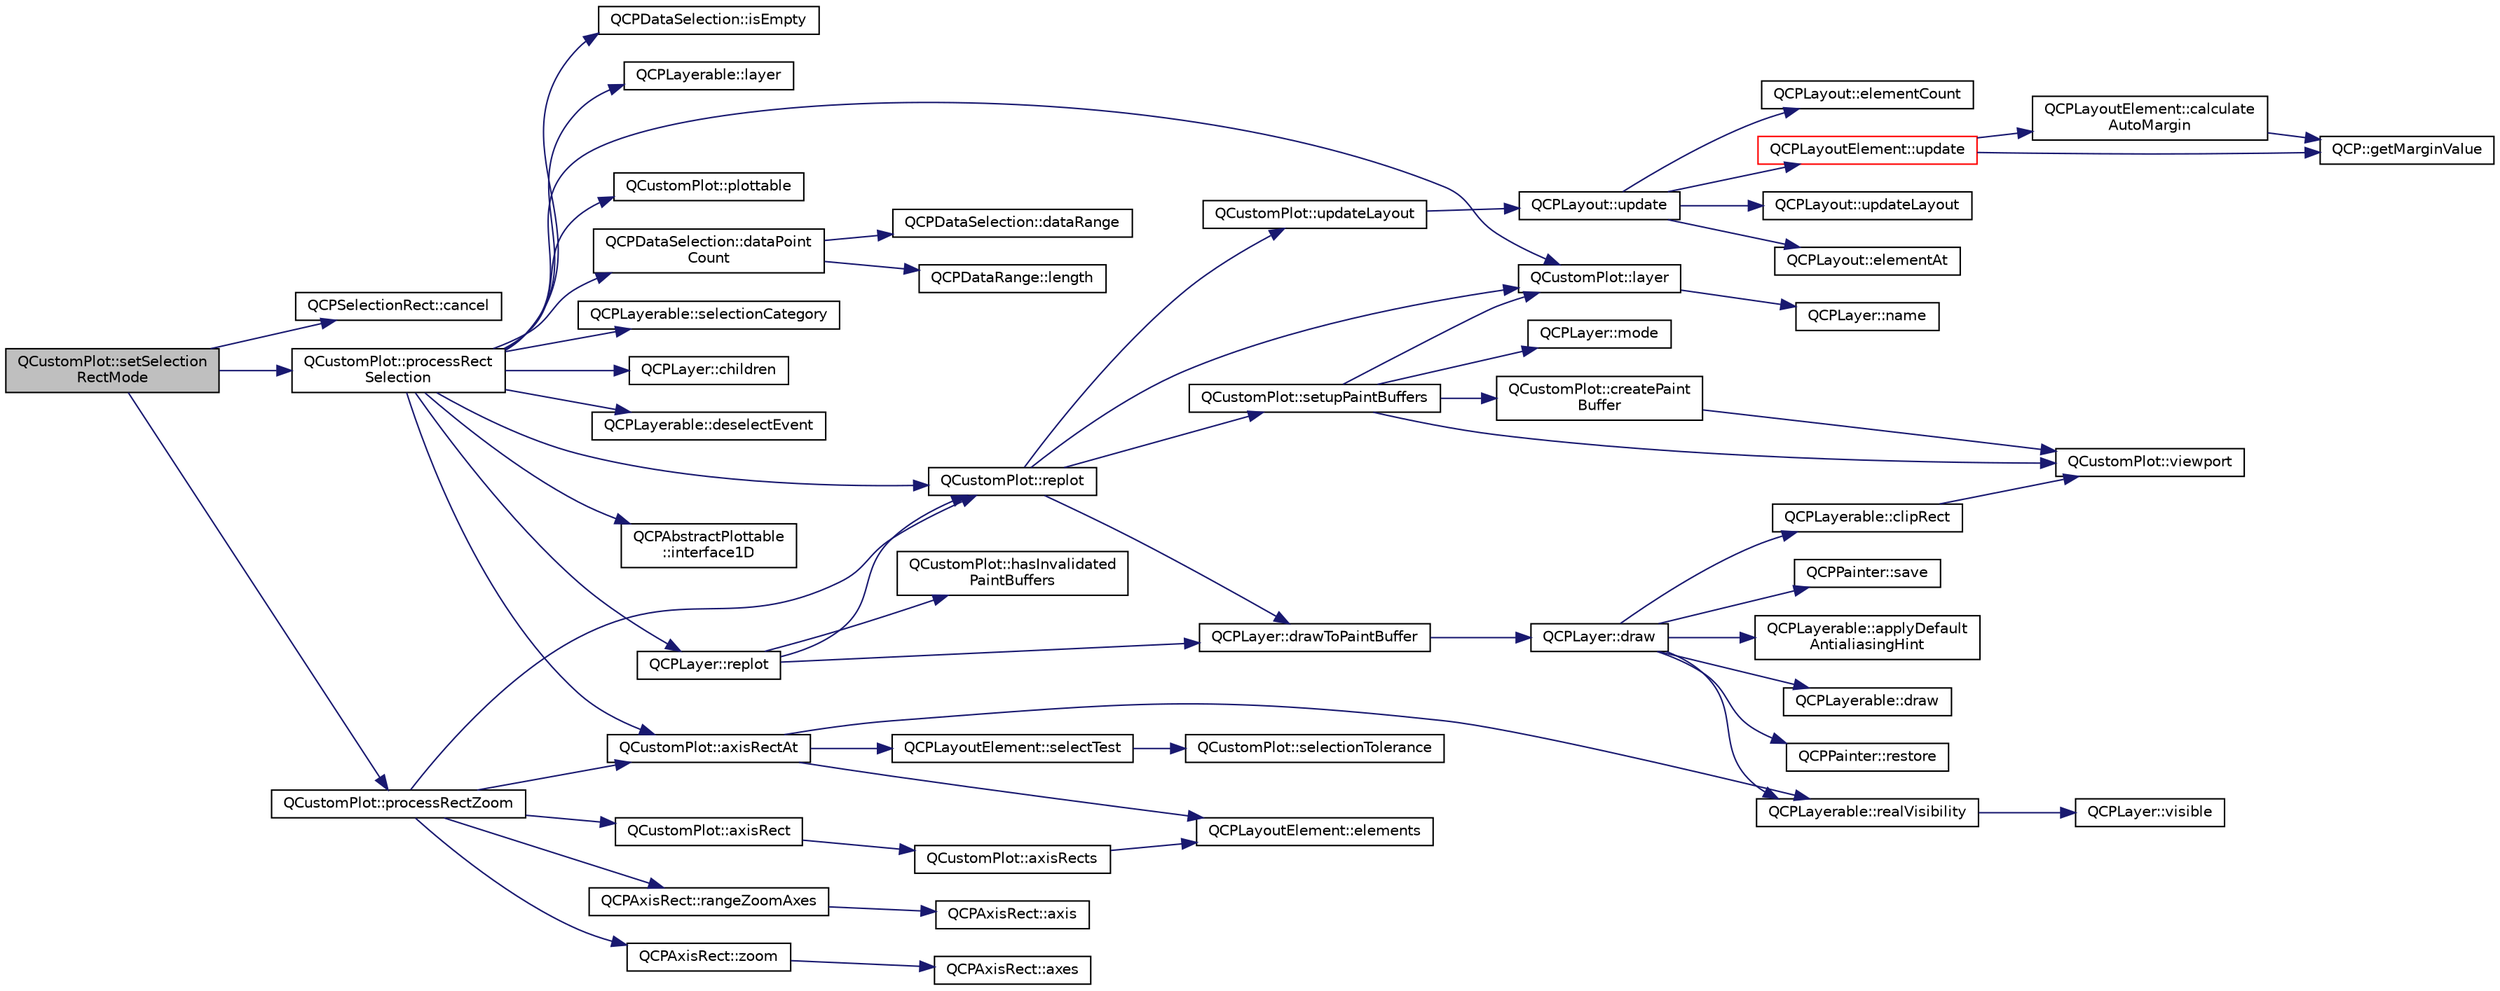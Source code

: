 digraph "QCustomPlot::setSelectionRectMode"
{
 // LATEX_PDF_SIZE
  edge [fontname="Helvetica",fontsize="10",labelfontname="Helvetica",labelfontsize="10"];
  node [fontname="Helvetica",fontsize="10",shape=record];
  rankdir="LR";
  Node1 [label="QCustomPlot::setSelection\lRectMode",height=0.2,width=0.4,color="black", fillcolor="grey75", style="filled", fontcolor="black",tooltip=" "];
  Node1 -> Node2 [color="midnightblue",fontsize="10",style="solid",fontname="Helvetica"];
  Node2 [label="QCPSelectionRect::cancel",height=0.2,width=0.4,color="black", fillcolor="white", style="filled",URL="$classQCPSelectionRect.html#af67bc58f4f5ce9a4dc420b9c42de235a",tooltip=" "];
  Node1 -> Node3 [color="midnightblue",fontsize="10",style="solid",fontname="Helvetica"];
  Node3 [label="QCustomPlot::processRect\lSelection",height=0.2,width=0.4,color="black", fillcolor="white", style="filled",URL="$classQCustomPlot.html#ac10849411e1d0e858ea7f29c8ade364c",tooltip=" "];
  Node3 -> Node4 [color="midnightblue",fontsize="10",style="solid",fontname="Helvetica"];
  Node4 [label="QCustomPlot::axisRectAt",height=0.2,width=0.4,color="black", fillcolor="white", style="filled",URL="$classQCustomPlot.html#a4a08842fc3e9ba6bed83aa410c5c5ba5",tooltip=" "];
  Node4 -> Node5 [color="midnightblue",fontsize="10",style="solid",fontname="Helvetica"];
  Node5 [label="QCPLayoutElement::elements",height=0.2,width=0.4,color="black", fillcolor="white", style="filled",URL="$classQCPLayoutElement.html#a76dec8cb31e498994a944d7647a43309",tooltip=" "];
  Node4 -> Node6 [color="midnightblue",fontsize="10",style="solid",fontname="Helvetica"];
  Node6 [label="QCPLayerable::realVisibility",height=0.2,width=0.4,color="black", fillcolor="white", style="filled",URL="$classQCPLayerable.html#ab054e88f15d485defcb95e7376f119e7",tooltip=" "];
  Node6 -> Node7 [color="midnightblue",fontsize="10",style="solid",fontname="Helvetica"];
  Node7 [label="QCPLayer::visible",height=0.2,width=0.4,color="black", fillcolor="white", style="filled",URL="$classQCPLayer.html#ad1cc2d6b32d2abb33c7f449b964e068c",tooltip=" "];
  Node4 -> Node8 [color="midnightblue",fontsize="10",style="solid",fontname="Helvetica"];
  Node8 [label="QCPLayoutElement::selectTest",height=0.2,width=0.4,color="black", fillcolor="white", style="filled",URL="$classQCPLayoutElement.html#a62d60f1b0ee9bb23e38811d71586d79c",tooltip=" "];
  Node8 -> Node9 [color="midnightblue",fontsize="10",style="solid",fontname="Helvetica"];
  Node9 [label="QCustomPlot::selectionTolerance",height=0.2,width=0.4,color="black", fillcolor="white", style="filled",URL="$classQCustomPlot.html#a5441d11013afeaf4b8f2ea06e8624a25",tooltip=" "];
  Node3 -> Node10 [color="midnightblue",fontsize="10",style="solid",fontname="Helvetica"];
  Node10 [label="QCPLayer::children",height=0.2,width=0.4,color="black", fillcolor="white", style="filled",URL="$classQCPLayer.html#a183b90941fc78f0b136edd77c5fb6966",tooltip=" "];
  Node3 -> Node11 [color="midnightblue",fontsize="10",style="solid",fontname="Helvetica"];
  Node11 [label="QCPDataSelection::dataPoint\lCount",height=0.2,width=0.4,color="black", fillcolor="white", style="filled",URL="$classQCPDataSelection.html#ac9e74dd294778aa799216c3435c9c4f0",tooltip=" "];
  Node11 -> Node12 [color="midnightblue",fontsize="10",style="solid",fontname="Helvetica"];
  Node12 [label="QCPDataSelection::dataRange",height=0.2,width=0.4,color="black", fillcolor="white", style="filled",URL="$classQCPDataSelection.html#a6956acf6a9a49a353b4f9b58608978ad",tooltip=" "];
  Node11 -> Node13 [color="midnightblue",fontsize="10",style="solid",fontname="Helvetica"];
  Node13 [label="QCPDataRange::length",height=0.2,width=0.4,color="black", fillcolor="white", style="filled",URL="$classQCPDataRange.html#a1e7836058f755c6ab9f11996477b7150",tooltip=" "];
  Node3 -> Node14 [color="midnightblue",fontsize="10",style="solid",fontname="Helvetica"];
  Node14 [label="QCPLayerable::deselectEvent",height=0.2,width=0.4,color="black", fillcolor="white", style="filled",URL="$classQCPLayerable.html#ae546370644a5551c76af739afc008bee",tooltip=" "];
  Node3 -> Node15 [color="midnightblue",fontsize="10",style="solid",fontname="Helvetica"];
  Node15 [label="QCPAbstractPlottable\l::interface1D",height=0.2,width=0.4,color="black", fillcolor="white", style="filled",URL="$classQCPAbstractPlottable.html#a81fd9fd5c4f429c074785e2eb238a8e7",tooltip=" "];
  Node3 -> Node16 [color="midnightblue",fontsize="10",style="solid",fontname="Helvetica"];
  Node16 [label="QCPDataSelection::isEmpty",height=0.2,width=0.4,color="black", fillcolor="white", style="filled",URL="$classQCPDataSelection.html#a7f7526b475998dc0c3d6c376b24736c9",tooltip=" "];
  Node3 -> Node17 [color="midnightblue",fontsize="10",style="solid",fontname="Helvetica"];
  Node17 [label="QCPLayerable::layer",height=0.2,width=0.4,color="black", fillcolor="white", style="filled",URL="$classQCPLayerable.html#a5ff4862e8c784c9f5986dbc1533ba2a4",tooltip=" "];
  Node3 -> Node18 [color="midnightblue",fontsize="10",style="solid",fontname="Helvetica"];
  Node18 [label="QCustomPlot::layer",height=0.2,width=0.4,color="black", fillcolor="white", style="filled",URL="$classQCustomPlot.html#a0a96244e7773b242ef23c32b7bdfb159",tooltip=" "];
  Node18 -> Node19 [color="midnightblue",fontsize="10",style="solid",fontname="Helvetica"];
  Node19 [label="QCPLayer::name",height=0.2,width=0.4,color="black", fillcolor="white", style="filled",URL="$classQCPLayer.html#a37806f662b50b588fb1029a14fc5ef50",tooltip=" "];
  Node3 -> Node20 [color="midnightblue",fontsize="10",style="solid",fontname="Helvetica"];
  Node20 [label="QCustomPlot::plottable",height=0.2,width=0.4,color="black", fillcolor="white", style="filled",URL="$classQCustomPlot.html#adea38bdc660da9412ba69fb939031567",tooltip=" "];
  Node3 -> Node21 [color="midnightblue",fontsize="10",style="solid",fontname="Helvetica"];
  Node21 [label="QCPLayer::replot",height=0.2,width=0.4,color="black", fillcolor="white", style="filled",URL="$classQCPLayer.html#adefd53b6db02f470151c416f42e37180",tooltip=" "];
  Node21 -> Node22 [color="midnightblue",fontsize="10",style="solid",fontname="Helvetica"];
  Node22 [label="QCPLayer::drawToPaintBuffer",height=0.2,width=0.4,color="black", fillcolor="white", style="filled",URL="$classQCPLayer.html#a4a8e0a86f31462299e7fc8e8158dd2c6",tooltip=" "];
  Node22 -> Node23 [color="midnightblue",fontsize="10",style="solid",fontname="Helvetica"];
  Node23 [label="QCPLayer::draw",height=0.2,width=0.4,color="black", fillcolor="white", style="filled",URL="$classQCPLayer.html#ab831a99c8d30b15ec4533ca341e8813b",tooltip=" "];
  Node23 -> Node24 [color="midnightblue",fontsize="10",style="solid",fontname="Helvetica"];
  Node24 [label="QCPLayerable::applyDefault\lAntialiasingHint",height=0.2,width=0.4,color="black", fillcolor="white", style="filled",URL="$classQCPLayerable.html#afdf83ddc6a265cbf4c89fe99d3d93473",tooltip=" "];
  Node23 -> Node25 [color="midnightblue",fontsize="10",style="solid",fontname="Helvetica"];
  Node25 [label="QCPLayerable::clipRect",height=0.2,width=0.4,color="black", fillcolor="white", style="filled",URL="$classQCPLayerable.html#acbcfc9ecc75433747b1978a77b1864b3",tooltip=" "];
  Node25 -> Node26 [color="midnightblue",fontsize="10",style="solid",fontname="Helvetica"];
  Node26 [label="QCustomPlot::viewport",height=0.2,width=0.4,color="black", fillcolor="white", style="filled",URL="$classQCustomPlot.html#a19842409b18f556b256d05e97fffc670",tooltip=" "];
  Node23 -> Node27 [color="midnightblue",fontsize="10",style="solid",fontname="Helvetica"];
  Node27 [label="QCPLayerable::draw",height=0.2,width=0.4,color="black", fillcolor="white", style="filled",URL="$classQCPLayerable.html#aecf2f7087482d4b6a78cb2770e5ed12d",tooltip=" "];
  Node23 -> Node6 [color="midnightblue",fontsize="10",style="solid",fontname="Helvetica"];
  Node23 -> Node28 [color="midnightblue",fontsize="10",style="solid",fontname="Helvetica"];
  Node28 [label="QCPPainter::restore",height=0.2,width=0.4,color="black", fillcolor="white", style="filled",URL="$classQCPPainter.html#a64908e6298d5bbd83457dc987cc3a022",tooltip=" "];
  Node23 -> Node29 [color="midnightblue",fontsize="10",style="solid",fontname="Helvetica"];
  Node29 [label="QCPPainter::save",height=0.2,width=0.4,color="black", fillcolor="white", style="filled",URL="$classQCPPainter.html#a8fd6821ee6fecbfa04444c9062912abd",tooltip=" "];
  Node21 -> Node30 [color="midnightblue",fontsize="10",style="solid",fontname="Helvetica"];
  Node30 [label="QCustomPlot::hasInvalidated\lPaintBuffers",height=0.2,width=0.4,color="black", fillcolor="white", style="filled",URL="$classQCustomPlot.html#ad452b582348c8e99462d83fe1cd0279b",tooltip=" "];
  Node21 -> Node31 [color="midnightblue",fontsize="10",style="solid",fontname="Helvetica"];
  Node31 [label="QCustomPlot::replot",height=0.2,width=0.4,color="black", fillcolor="white", style="filled",URL="$classQCustomPlot.html#aa4bfe7d70dbe67e81d877819b75ab9af",tooltip=" "];
  Node31 -> Node22 [color="midnightblue",fontsize="10",style="solid",fontname="Helvetica"];
  Node31 -> Node18 [color="midnightblue",fontsize="10",style="solid",fontname="Helvetica"];
  Node31 -> Node32 [color="midnightblue",fontsize="10",style="solid",fontname="Helvetica"];
  Node32 [label="QCustomPlot::setupPaintBuffers",height=0.2,width=0.4,color="black", fillcolor="white", style="filled",URL="$classQCustomPlot.html#a2685341f7242c3882f4cc5e379308d71",tooltip=" "];
  Node32 -> Node33 [color="midnightblue",fontsize="10",style="solid",fontname="Helvetica"];
  Node33 [label="QCustomPlot::createPaint\lBuffer",height=0.2,width=0.4,color="black", fillcolor="white", style="filled",URL="$classQCustomPlot.html#a943b57596a1adf7f0e75c3b50e407ae6",tooltip=" "];
  Node33 -> Node26 [color="midnightblue",fontsize="10",style="solid",fontname="Helvetica"];
  Node32 -> Node18 [color="midnightblue",fontsize="10",style="solid",fontname="Helvetica"];
  Node32 -> Node34 [color="midnightblue",fontsize="10",style="solid",fontname="Helvetica"];
  Node34 [label="QCPLayer::mode",height=0.2,width=0.4,color="black", fillcolor="white", style="filled",URL="$classQCPLayer.html#a44ae50b011b19f3dd46a38d8e2e2c1b6",tooltip=" "];
  Node32 -> Node26 [color="midnightblue",fontsize="10",style="solid",fontname="Helvetica"];
  Node31 -> Node35 [color="midnightblue",fontsize="10",style="solid",fontname="Helvetica"];
  Node35 [label="QCustomPlot::updateLayout",height=0.2,width=0.4,color="black", fillcolor="white", style="filled",URL="$classQCustomPlot.html#a6e6693e2c249f65437382ffd93405e04",tooltip=" "];
  Node35 -> Node36 [color="midnightblue",fontsize="10",style="solid",fontname="Helvetica"];
  Node36 [label="QCPLayout::update",height=0.2,width=0.4,color="black", fillcolor="white", style="filled",URL="$classQCPLayout.html#a48ecc9c98ea90b547c3e27a931a8f7bd",tooltip=" "];
  Node36 -> Node37 [color="midnightblue",fontsize="10",style="solid",fontname="Helvetica"];
  Node37 [label="QCPLayout::elementAt",height=0.2,width=0.4,color="black", fillcolor="white", style="filled",URL="$classQCPLayout.html#afa73ca7d859f8a3ee5c73c9b353d2a56",tooltip=" "];
  Node36 -> Node38 [color="midnightblue",fontsize="10",style="solid",fontname="Helvetica"];
  Node38 [label="QCPLayout::elementCount",height=0.2,width=0.4,color="black", fillcolor="white", style="filled",URL="$classQCPLayout.html#a39d3e9ef5d9b82ab1885ba1cb9597e56",tooltip=" "];
  Node36 -> Node39 [color="midnightblue",fontsize="10",style="solid",fontname="Helvetica"];
  Node39 [label="QCPLayoutElement::update",height=0.2,width=0.4,color="red", fillcolor="white", style="filled",URL="$classQCPLayoutElement.html#a929c2ec62e0e0e1d8418eaa802e2af9b",tooltip=" "];
  Node39 -> Node40 [color="midnightblue",fontsize="10",style="solid",fontname="Helvetica"];
  Node40 [label="QCPLayoutElement::calculate\lAutoMargin",height=0.2,width=0.4,color="black", fillcolor="white", style="filled",URL="$classQCPLayoutElement.html#a005c9f0fe84bc1591a2cf2c46fd477b4",tooltip=" "];
  Node40 -> Node41 [color="midnightblue",fontsize="10",style="solid",fontname="Helvetica"];
  Node41 [label="QCP::getMarginValue",height=0.2,width=0.4,color="black", fillcolor="white", style="filled",URL="$namespaceQCP.html#a23a2679d3495c444acc26acc61e35b5b",tooltip=" "];
  Node39 -> Node41 [color="midnightblue",fontsize="10",style="solid",fontname="Helvetica"];
  Node36 -> Node45 [color="midnightblue",fontsize="10",style="solid",fontname="Helvetica"];
  Node45 [label="QCPLayout::updateLayout",height=0.2,width=0.4,color="black", fillcolor="white", style="filled",URL="$classQCPLayout.html#a165c77f6287ac92e8d03017ad913378b",tooltip=" "];
  Node3 -> Node31 [color="midnightblue",fontsize="10",style="solid",fontname="Helvetica"];
  Node3 -> Node46 [color="midnightblue",fontsize="10",style="solid",fontname="Helvetica"];
  Node46 [label="QCPLayerable::selectionCategory",height=0.2,width=0.4,color="black", fillcolor="white", style="filled",URL="$classQCPLayerable.html#a908c9edda761886f33893be326dab77d",tooltip=" "];
  Node1 -> Node47 [color="midnightblue",fontsize="10",style="solid",fontname="Helvetica"];
  Node47 [label="QCustomPlot::processRectZoom",height=0.2,width=0.4,color="black", fillcolor="white", style="filled",URL="$classQCustomPlot.html#a5508a207dcc279f316142f96d984bba3",tooltip=" "];
  Node47 -> Node48 [color="midnightblue",fontsize="10",style="solid",fontname="Helvetica"];
  Node48 [label="QCustomPlot::axisRect",height=0.2,width=0.4,color="black", fillcolor="white", style="filled",URL="$classQCustomPlot.html#ae5eefcb5f6ca26689b1fd4f6e25b42f9",tooltip=" "];
  Node48 -> Node49 [color="midnightblue",fontsize="10",style="solid",fontname="Helvetica"];
  Node49 [label="QCustomPlot::axisRects",height=0.2,width=0.4,color="black", fillcolor="white", style="filled",URL="$classQCustomPlot.html#a12af771429e2d7e313c8c5d5fca068fe",tooltip=" "];
  Node49 -> Node5 [color="midnightblue",fontsize="10",style="solid",fontname="Helvetica"];
  Node47 -> Node4 [color="midnightblue",fontsize="10",style="solid",fontname="Helvetica"];
  Node47 -> Node50 [color="midnightblue",fontsize="10",style="solid",fontname="Helvetica"];
  Node50 [label="QCPAxisRect::rangeZoomAxes",height=0.2,width=0.4,color="black", fillcolor="white", style="filled",URL="$classQCPAxisRect.html#a86aac0f435f209d60dacd22cda10c104",tooltip=" "];
  Node50 -> Node51 [color="midnightblue",fontsize="10",style="solid",fontname="Helvetica"];
  Node51 [label="QCPAxisRect::axis",height=0.2,width=0.4,color="black", fillcolor="white", style="filled",URL="$classQCPAxisRect.html#a583ae4f6d78b601b732183f6cabecbe1",tooltip=" "];
  Node47 -> Node31 [color="midnightblue",fontsize="10",style="solid",fontname="Helvetica"];
  Node47 -> Node52 [color="midnightblue",fontsize="10",style="solid",fontname="Helvetica"];
  Node52 [label="QCPAxisRect::zoom",height=0.2,width=0.4,color="black", fillcolor="white", style="filled",URL="$classQCPAxisRect.html#a5fc8460564e81dcc2a9343dc8bc1fe67",tooltip=" "];
  Node52 -> Node53 [color="midnightblue",fontsize="10",style="solid",fontname="Helvetica"];
  Node53 [label="QCPAxisRect::axes",height=0.2,width=0.4,color="black", fillcolor="white", style="filled",URL="$classQCPAxisRect.html#a11657b8faebe9677180860e8057ede26",tooltip=" "];
}
